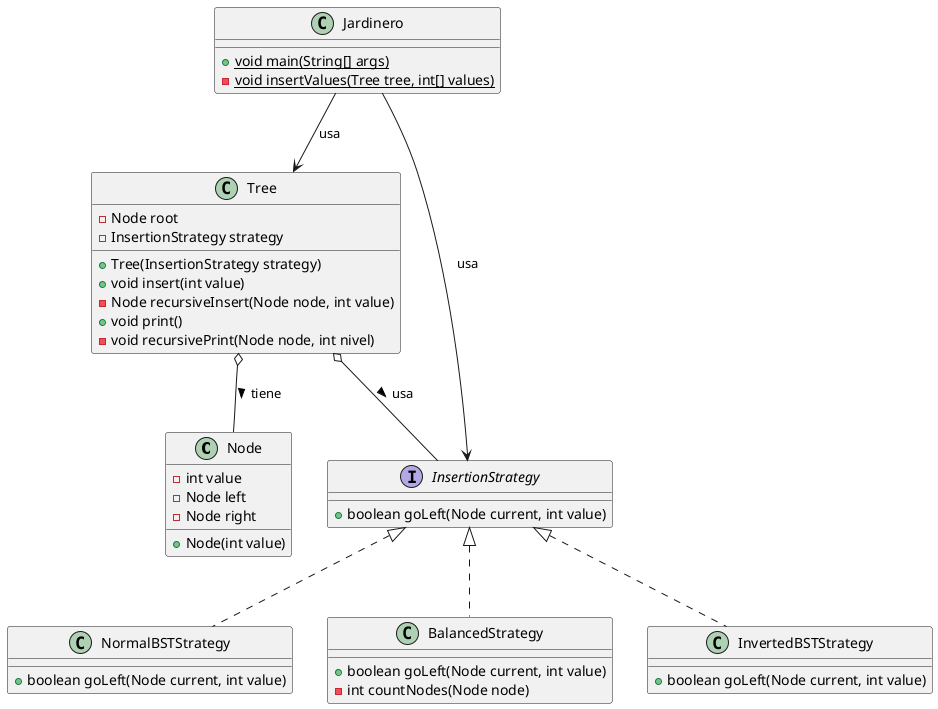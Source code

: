 @startuml

class Node {
    -int value
    -Node left
    -Node right
    +Node(int value)
}

class Tree {
    -Node root
    -InsertionStrategy strategy
    +Tree(InsertionStrategy strategy)
    +void insert(int value)
    -Node recursiveInsert(Node node, int value)
    +void print()
    -void recursivePrint(Node node, int nivel)
}

interface InsertionStrategy {
    +boolean goLeft(Node current, int value)
}

class NormalBSTStrategy {
    +boolean goLeft(Node current, int value)
}

class BalancedStrategy {
    +boolean goLeft(Node current, int value)
    -int countNodes(Node node)
}

class InvertedBSTStrategy {
    +boolean goLeft(Node current, int value)
}

class Jardinero {
    +{static} void main(String[] args)
    -{static} void insertValues(Tree tree, int[] values)
}

Tree o-- Node : tiene >
Tree o-- InsertionStrategy : usa >

InsertionStrategy <|.. NormalBSTStrategy
InsertionStrategy <|.. BalancedStrategy
InsertionStrategy <|.. InvertedBSTStrategy

Jardinero --> Tree : usa
Jardinero --> InsertionStrategy : usa

@enduml